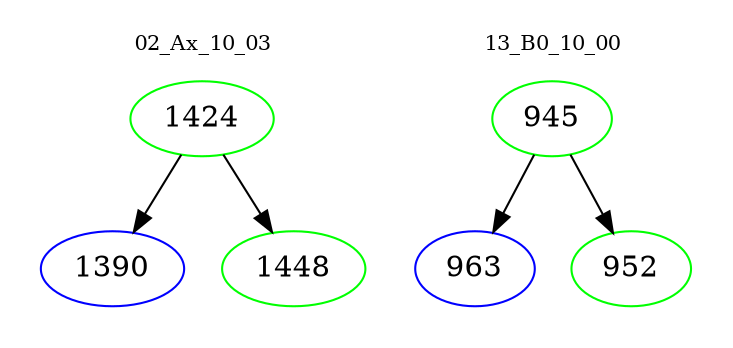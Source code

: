 digraph{
subgraph cluster_0 {
color = white
label = "02_Ax_10_03";
fontsize=10;
T0_1424 [label="1424", color="green"]
T0_1424 -> T0_1390 [color="black"]
T0_1390 [label="1390", color="blue"]
T0_1424 -> T0_1448 [color="black"]
T0_1448 [label="1448", color="green"]
}
subgraph cluster_1 {
color = white
label = "13_B0_10_00";
fontsize=10;
T1_945 [label="945", color="green"]
T1_945 -> T1_963 [color="black"]
T1_963 [label="963", color="blue"]
T1_945 -> T1_952 [color="black"]
T1_952 [label="952", color="green"]
}
}
